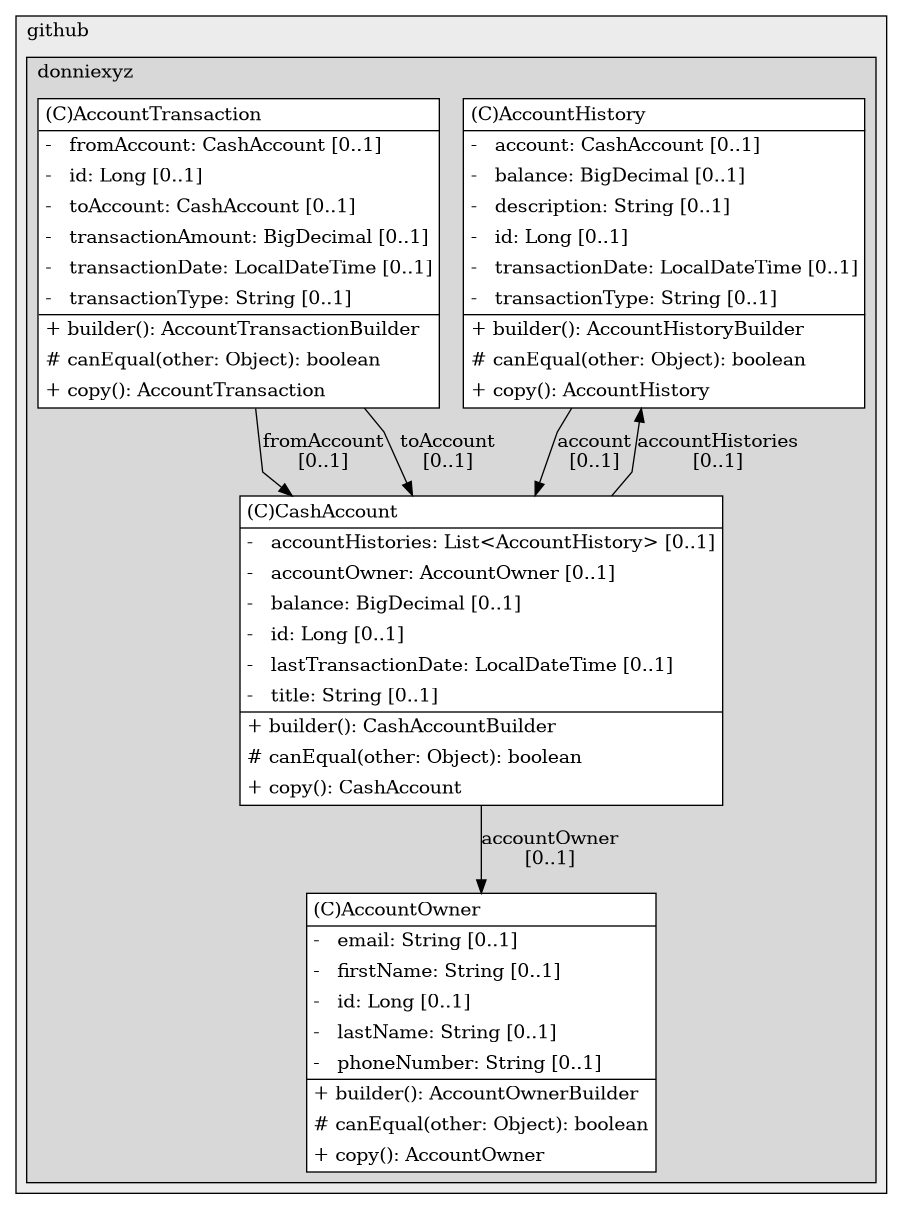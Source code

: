 @startuml

/' diagram meta data start
config=StructureConfiguration;
{
  "projectClassification": {
    "searchMode": "OpenProject", // OpenProject, AllProjects
    "includedProjects": "",
    "pathEndKeywords": "*.impl",
    "isClientPath": "",
    "isClientName": "",
    "isTestPath": "",
    "isTestName": "",
    "isMappingPath": "",
    "isMappingName": "",
    "isDataAccessPath": "",
    "isDataAccessName": "",
    "isDataStructurePath": "",
    "isDataStructureName": "",
    "isInterfaceStructuresPath": "",
    "isInterfaceStructuresName": "",
    "isEntryPointPath": "",
    "isEntryPointName": "",
    "treatFinalFieldsAsMandatory": false
  },
  "graphRestriction": {
    "classPackageExcludeFilter": "",
    "classPackageIncludeFilter": "",
    "classNameExcludeFilter": "",
    "classNameIncludeFilter": "",
    "methodNameExcludeFilter": "",
    "methodNameIncludeFilter": "",
    "removeByInheritance": "", // inheritance/annotation based filtering is done in a second step
    "removeByAnnotation": "",
    "removeByClassPackage": "", // cleanup the graph after inheritance/annotation based filtering is done
    "removeByClassName": "",
    "cutMappings": false,
    "cutEnum": true,
    "cutTests": true,
    "cutClient": true,
    "cutDataAccess": false,
    "cutInterfaceStructures": false,
    "cutDataStructures": false,
    "cutGetterAndSetter": true,
    "cutConstructors": true
  },
  "graphTraversal": {
    "forwardDepth": 6,
    "backwardDepth": 6,
    "classPackageExcludeFilter": "",
    "classPackageIncludeFilter": "",
    "classNameExcludeFilter": "",
    "classNameIncludeFilter": "",
    "methodNameExcludeFilter": "",
    "methodNameIncludeFilter": "",
    "hideMappings": false,
    "hideDataStructures": false,
    "hidePrivateMethods": true,
    "hideInterfaceCalls": true, // indirection: implementation -> interface (is hidden) -> implementation
    "onlyShowApplicationEntryPoints": false, // root node is included
    "useMethodCallsForStructureDiagram": "ForwardOnly" // ForwardOnly, BothDirections, No
  },
  "details": {
    "aggregation": "GroupByClass", // ByClass, GroupByClass, None
    "showClassGenericTypes": true,
    "showMethods": true,
    "showMethodParameterNames": true,
    "showMethodParameterTypes": true,
    "showMethodReturnType": true,
    "showPackageLevels": 2,
    "showDetailedClassStructure": true
  },
  "rootClass": "com.github.donniexyz.demo.med.entity.AccountOwner",
  "extensionCallbackMethod": "" // qualified.class.name#methodName - signature: public static String method(String)
}
diagram meta data end '/


digraph g {
    rankdir="TB"
    splines=polyline


'nodes 
subgraph cluster_1245635613 { 
   	label=github
	labeljust=l
	fillcolor="#ececec"
	style=filled

   subgraph cluster_1253053945 { 
   	label=donniexyz
	labeljust=l
	fillcolor="#d8d8d8"
	style=filled

   AccountHistory1910194154[
	label=<<TABLE BORDER="1" CELLBORDER="0" CELLPADDING="4" CELLSPACING="0">
<TR><TD ALIGN="LEFT" >(C)AccountHistory</TD></TR>
<HR/>
<TR><TD ALIGN="LEFT" >-   account: CashAccount [0..1]</TD></TR>
<TR><TD ALIGN="LEFT" >-   balance: BigDecimal [0..1]</TD></TR>
<TR><TD ALIGN="LEFT" >-   description: String [0..1]</TD></TR>
<TR><TD ALIGN="LEFT" >-   id: Long [0..1]</TD></TR>
<TR><TD ALIGN="LEFT" >-   transactionDate: LocalDateTime [0..1]</TD></TR>
<TR><TD ALIGN="LEFT" >-   transactionType: String [0..1]</TD></TR>
<HR/>
<TR><TD ALIGN="LEFT" >+ builder(): AccountHistoryBuilder</TD></TR>
<TR><TD ALIGN="LEFT" ># canEqual(other: Object): boolean</TD></TR>
<TR><TD ALIGN="LEFT" >+ copy(): AccountHistory</TD></TR>
</TABLE>>
	style=filled
	margin=0
	shape=plaintext
	fillcolor="#FFFFFF"
];

AccountOwner1910194154[
	label=<<TABLE BORDER="1" CELLBORDER="0" CELLPADDING="4" CELLSPACING="0">
<TR><TD ALIGN="LEFT" >(C)AccountOwner</TD></TR>
<HR/>
<TR><TD ALIGN="LEFT" >-   email: String [0..1]</TD></TR>
<TR><TD ALIGN="LEFT" >-   firstName: String [0..1]</TD></TR>
<TR><TD ALIGN="LEFT" >-   id: Long [0..1]</TD></TR>
<TR><TD ALIGN="LEFT" >-   lastName: String [0..1]</TD></TR>
<TR><TD ALIGN="LEFT" >-   phoneNumber: String [0..1]</TD></TR>
<HR/>
<TR><TD ALIGN="LEFT" >+ builder(): AccountOwnerBuilder</TD></TR>
<TR><TD ALIGN="LEFT" ># canEqual(other: Object): boolean</TD></TR>
<TR><TD ALIGN="LEFT" >+ copy(): AccountOwner</TD></TR>
</TABLE>>
	style=filled
	margin=0
	shape=plaintext
	fillcolor="#FFFFFF"
];

AccountTransaction1910194154[
	label=<<TABLE BORDER="1" CELLBORDER="0" CELLPADDING="4" CELLSPACING="0">
<TR><TD ALIGN="LEFT" >(C)AccountTransaction</TD></TR>
<HR/>
<TR><TD ALIGN="LEFT" >-   fromAccount: CashAccount [0..1]</TD></TR>
<TR><TD ALIGN="LEFT" >-   id: Long [0..1]</TD></TR>
<TR><TD ALIGN="LEFT" >-   toAccount: CashAccount [0..1]</TD></TR>
<TR><TD ALIGN="LEFT" >-   transactionAmount: BigDecimal [0..1]</TD></TR>
<TR><TD ALIGN="LEFT" >-   transactionDate: LocalDateTime [0..1]</TD></TR>
<TR><TD ALIGN="LEFT" >-   transactionType: String [0..1]</TD></TR>
<HR/>
<TR><TD ALIGN="LEFT" >+ builder(): AccountTransactionBuilder</TD></TR>
<TR><TD ALIGN="LEFT" ># canEqual(other: Object): boolean</TD></TR>
<TR><TD ALIGN="LEFT" >+ copy(): AccountTransaction</TD></TR>
</TABLE>>
	style=filled
	margin=0
	shape=plaintext
	fillcolor="#FFFFFF"
];

CashAccount1910194154[
	label=<<TABLE BORDER="1" CELLBORDER="0" CELLPADDING="4" CELLSPACING="0">
<TR><TD ALIGN="LEFT" >(C)CashAccount</TD></TR>
<HR/>
<TR><TD ALIGN="LEFT" >-   accountHistories: List&lt;AccountHistory&gt; [0..1]</TD></TR>
<TR><TD ALIGN="LEFT" >-   accountOwner: AccountOwner [0..1]</TD></TR>
<TR><TD ALIGN="LEFT" >-   balance: BigDecimal [0..1]</TD></TR>
<TR><TD ALIGN="LEFT" >-   id: Long [0..1]</TD></TR>
<TR><TD ALIGN="LEFT" >-   lastTransactionDate: LocalDateTime [0..1]</TD></TR>
<TR><TD ALIGN="LEFT" >-   title: String [0..1]</TD></TR>
<HR/>
<TR><TD ALIGN="LEFT" >+ builder(): CashAccountBuilder</TD></TR>
<TR><TD ALIGN="LEFT" ># canEqual(other: Object): boolean</TD></TR>
<TR><TD ALIGN="LEFT" >+ copy(): CashAccount</TD></TR>
</TABLE>>
	style=filled
	margin=0
	shape=plaintext
	fillcolor="#FFFFFF"
];
} 
} 

'edges    
AccountHistory1910194154 -> CashAccount1910194154[label="account
[0..1]"];
AccountTransaction1910194154 -> CashAccount1910194154[label="fromAccount
[0..1]"];
AccountTransaction1910194154 -> CashAccount1910194154[label="toAccount
[0..1]"];
CashAccount1910194154 -> AccountHistory1910194154[label="accountHistories
[0..1]"];
CashAccount1910194154 -> AccountOwner1910194154[label="accountOwner
[0..1]"];
    
}

@enduml